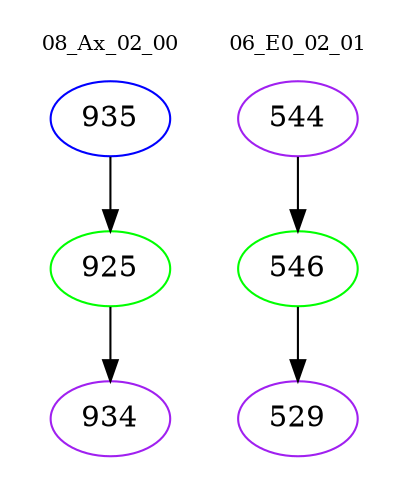 digraph{
subgraph cluster_0 {
color = white
label = "08_Ax_02_00";
fontsize=10;
T0_935 [label="935", color="blue"]
T0_935 -> T0_925 [color="black"]
T0_925 [label="925", color="green"]
T0_925 -> T0_934 [color="black"]
T0_934 [label="934", color="purple"]
}
subgraph cluster_1 {
color = white
label = "06_E0_02_01";
fontsize=10;
T1_544 [label="544", color="purple"]
T1_544 -> T1_546 [color="black"]
T1_546 [label="546", color="green"]
T1_546 -> T1_529 [color="black"]
T1_529 [label="529", color="purple"]
}
}
